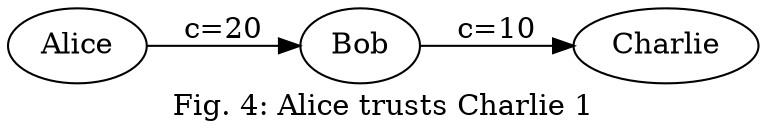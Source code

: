 digraph G {
      rankdir=LR
      labelloc="b"
      label="Fig. 4:\ Alice\ trusts\ Charlie\ 1"
      Alice -> Bob [label="c=20"] // g=0.6
      Bob -> Charlie [label="c=10"] // g=0.4
    }
  
